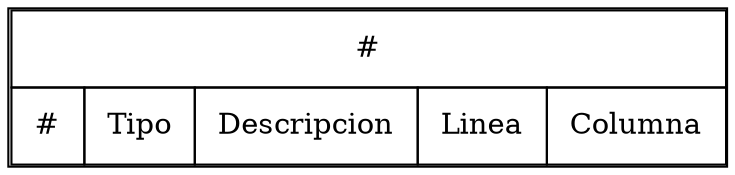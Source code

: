 digraph grafica{
rankdir=TB;
forcelabels= true;
node [shape = plain];
TABLA [label = <<table border = '1' cellboder = '1' cellspacing='0' cellpadding='10'>
<tr>
<td COLSPAN = '5'>#</td>
</tr>
<tr>
<td>#</td>
<td>Tipo</td>
<td>Descripcion</td>
<td>Linea</td>
<td>Columna</td>
</tr>
</table>>];

}